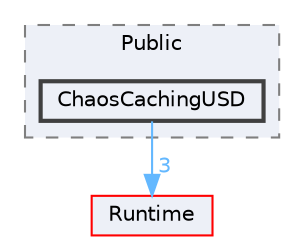 digraph "ChaosCachingUSD"
{
 // INTERACTIVE_SVG=YES
 // LATEX_PDF_SIZE
  bgcolor="transparent";
  edge [fontname=Helvetica,fontsize=10,labelfontname=Helvetica,labelfontsize=10];
  node [fontname=Helvetica,fontsize=10,shape=box,height=0.2,width=0.4];
  compound=true
  subgraph clusterdir_d2af5f1c8fa4c3e7794d1b994adef885 {
    graph [ bgcolor="#edf0f7", pencolor="grey50", label="Public", fontname=Helvetica,fontsize=10 style="filled,dashed", URL="dir_d2af5f1c8fa4c3e7794d1b994adef885.html",tooltip=""]
  dir_3babc83e733caf516b8cba5e6759c419 [label="ChaosCachingUSD", fillcolor="#edf0f7", color="grey25", style="filled,bold", URL="dir_3babc83e733caf516b8cba5e6759c419.html",tooltip=""];
  }
  dir_7536b172fbd480bfd146a1b1acd6856b [label="Runtime", fillcolor="#edf0f7", color="red", style="filled", URL="dir_7536b172fbd480bfd146a1b1acd6856b.html",tooltip=""];
  dir_3babc83e733caf516b8cba5e6759c419->dir_7536b172fbd480bfd146a1b1acd6856b [headlabel="3", labeldistance=1.5 headhref="dir_000138_000984.html" href="dir_000138_000984.html" color="steelblue1" fontcolor="steelblue1"];
}
